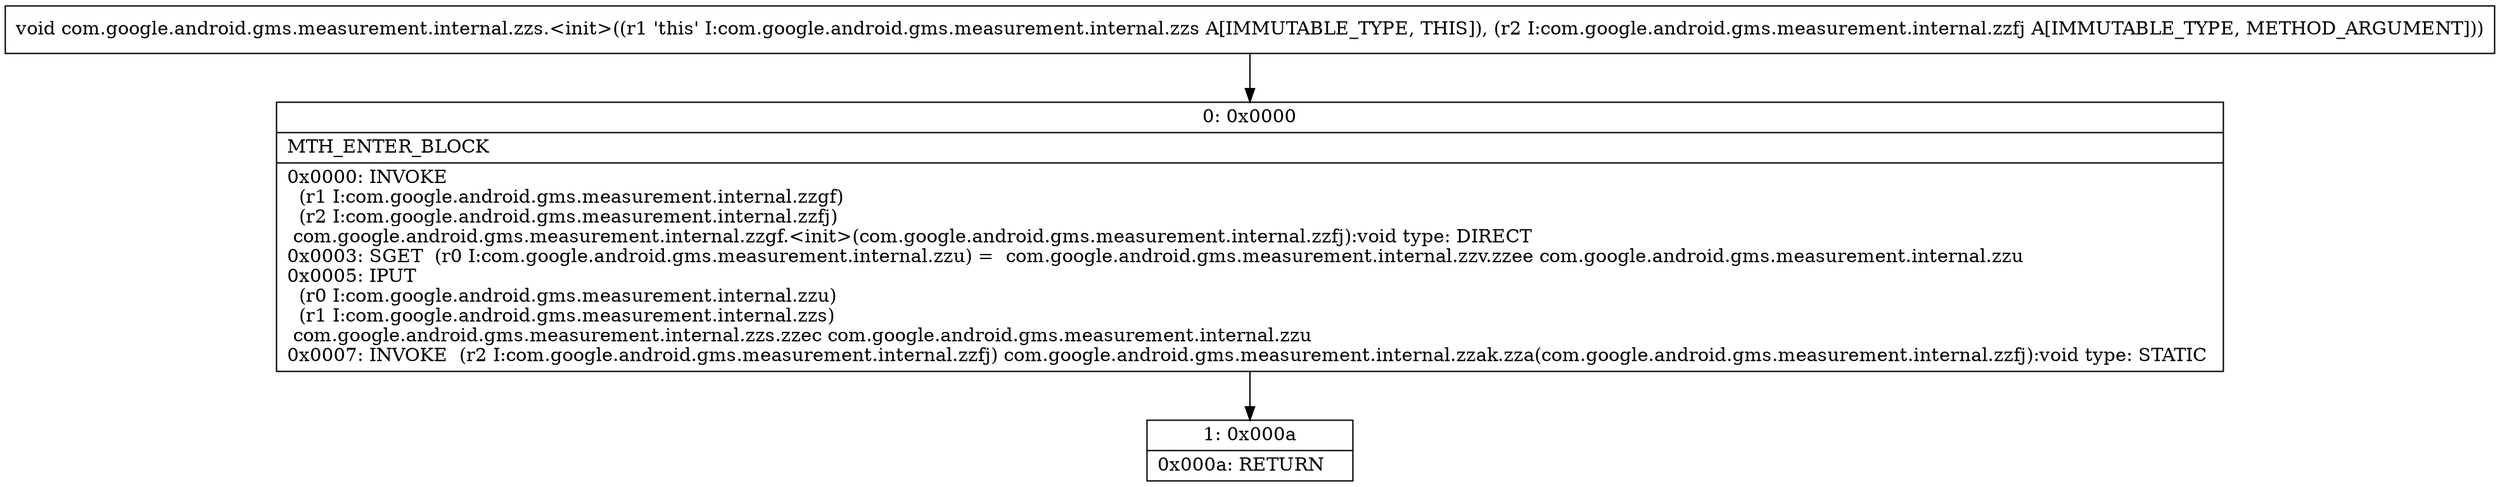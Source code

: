 digraph "CFG forcom.google.android.gms.measurement.internal.zzs.\<init\>(Lcom\/google\/android\/gms\/measurement\/internal\/zzfj;)V" {
Node_0 [shape=record,label="{0\:\ 0x0000|MTH_ENTER_BLOCK\l|0x0000: INVOKE  \l  (r1 I:com.google.android.gms.measurement.internal.zzgf)\l  (r2 I:com.google.android.gms.measurement.internal.zzfj)\l com.google.android.gms.measurement.internal.zzgf.\<init\>(com.google.android.gms.measurement.internal.zzfj):void type: DIRECT \l0x0003: SGET  (r0 I:com.google.android.gms.measurement.internal.zzu) =  com.google.android.gms.measurement.internal.zzv.zzee com.google.android.gms.measurement.internal.zzu \l0x0005: IPUT  \l  (r0 I:com.google.android.gms.measurement.internal.zzu)\l  (r1 I:com.google.android.gms.measurement.internal.zzs)\l com.google.android.gms.measurement.internal.zzs.zzec com.google.android.gms.measurement.internal.zzu \l0x0007: INVOKE  (r2 I:com.google.android.gms.measurement.internal.zzfj) com.google.android.gms.measurement.internal.zzak.zza(com.google.android.gms.measurement.internal.zzfj):void type: STATIC \l}"];
Node_1 [shape=record,label="{1\:\ 0x000a|0x000a: RETURN   \l}"];
MethodNode[shape=record,label="{void com.google.android.gms.measurement.internal.zzs.\<init\>((r1 'this' I:com.google.android.gms.measurement.internal.zzs A[IMMUTABLE_TYPE, THIS]), (r2 I:com.google.android.gms.measurement.internal.zzfj A[IMMUTABLE_TYPE, METHOD_ARGUMENT])) }"];
MethodNode -> Node_0;
Node_0 -> Node_1;
}

